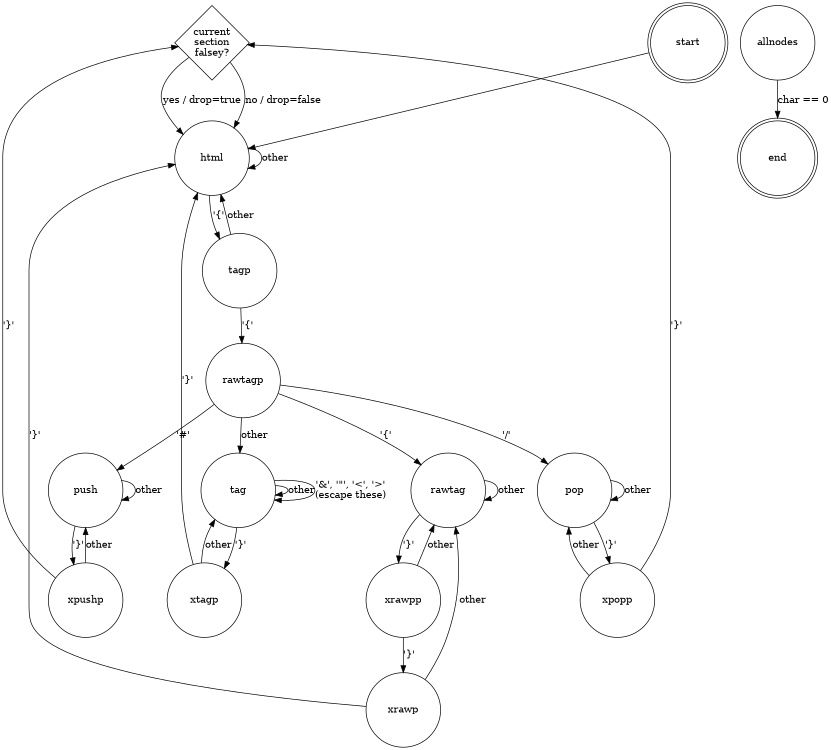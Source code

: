 digraph State {
	size="8,5"
	#rankdir=LR;
	node [shape = diamond, width = 1.5, height=1.5, fixedsize=true]; "current\nsection\nfalsey?";
	node [shape = doublecircle,width=1,beight=1,fixedsize=true]; start, end;
	node [shape = circle,width=1,fixedsize=true];
	start		-> html;

	html		-> tagp		[ label = "'{'" ];
	html		-> html			[ label = "other" ];

	tagp		-> rawtagp		[label = "'{'" ];
	tagp		-> html			[label = "other" ];

	rawtagp	-> rawtag			[label = "'{'" ];
	rawtagp	-> push		[label = "'#'" ];
	rawtagp	-> pop			[label = "'/'" ];
	rawtagp	-> tag			[label = "other" ];

	push 	-> push		[label = "other" ];
	push	-> xpushp		[label = "'}'" ];

	xpushp	-> "current\nsection\nfalsey?"		[label = "'}'" ];
	xpushp	-> push	[label = "other" ];

	"current\nsection\nfalsey?"	->	"html"	[label="no / drop=false"]
	"current\nsection\nfalsey?"	->	"html"	[label="yes / drop=true"]

	pop 	-> pop		[label = "other" ];
	pop	-> xpopp		[label = "'}'" ];

	xpopp	-> "current\nsection\nfalsey?"		[label = "'}'" ];
	xpopp	-> pop	[label = "other" ];


	xtagp		-> html			[ label = "'}'" ];
	xtagp		-> tag			[label = "other" ];

	rawtag	-> xrawpp		[label = "'}'" ];
	rawtag	-> rawtag		[label = "other" ];

	xrawpp		-> xrawp		[label = "'}'" ];
	xrawpp		-> rawtag		[label = "other" ];

	xrawp	-> html		[label = "'}'" ];
	xrawp	-> rawtag		[label = "other" ];

	tag		-> xtagp		[ label = "'}'" ];
	tag		-> tag			[ label = "other" ];
	tag		-> tag			[ label = "'&', '\"', '<', '>'\n(escape these)" ];

	allnodes ->	end	[ label = "char == 0" ];

}
